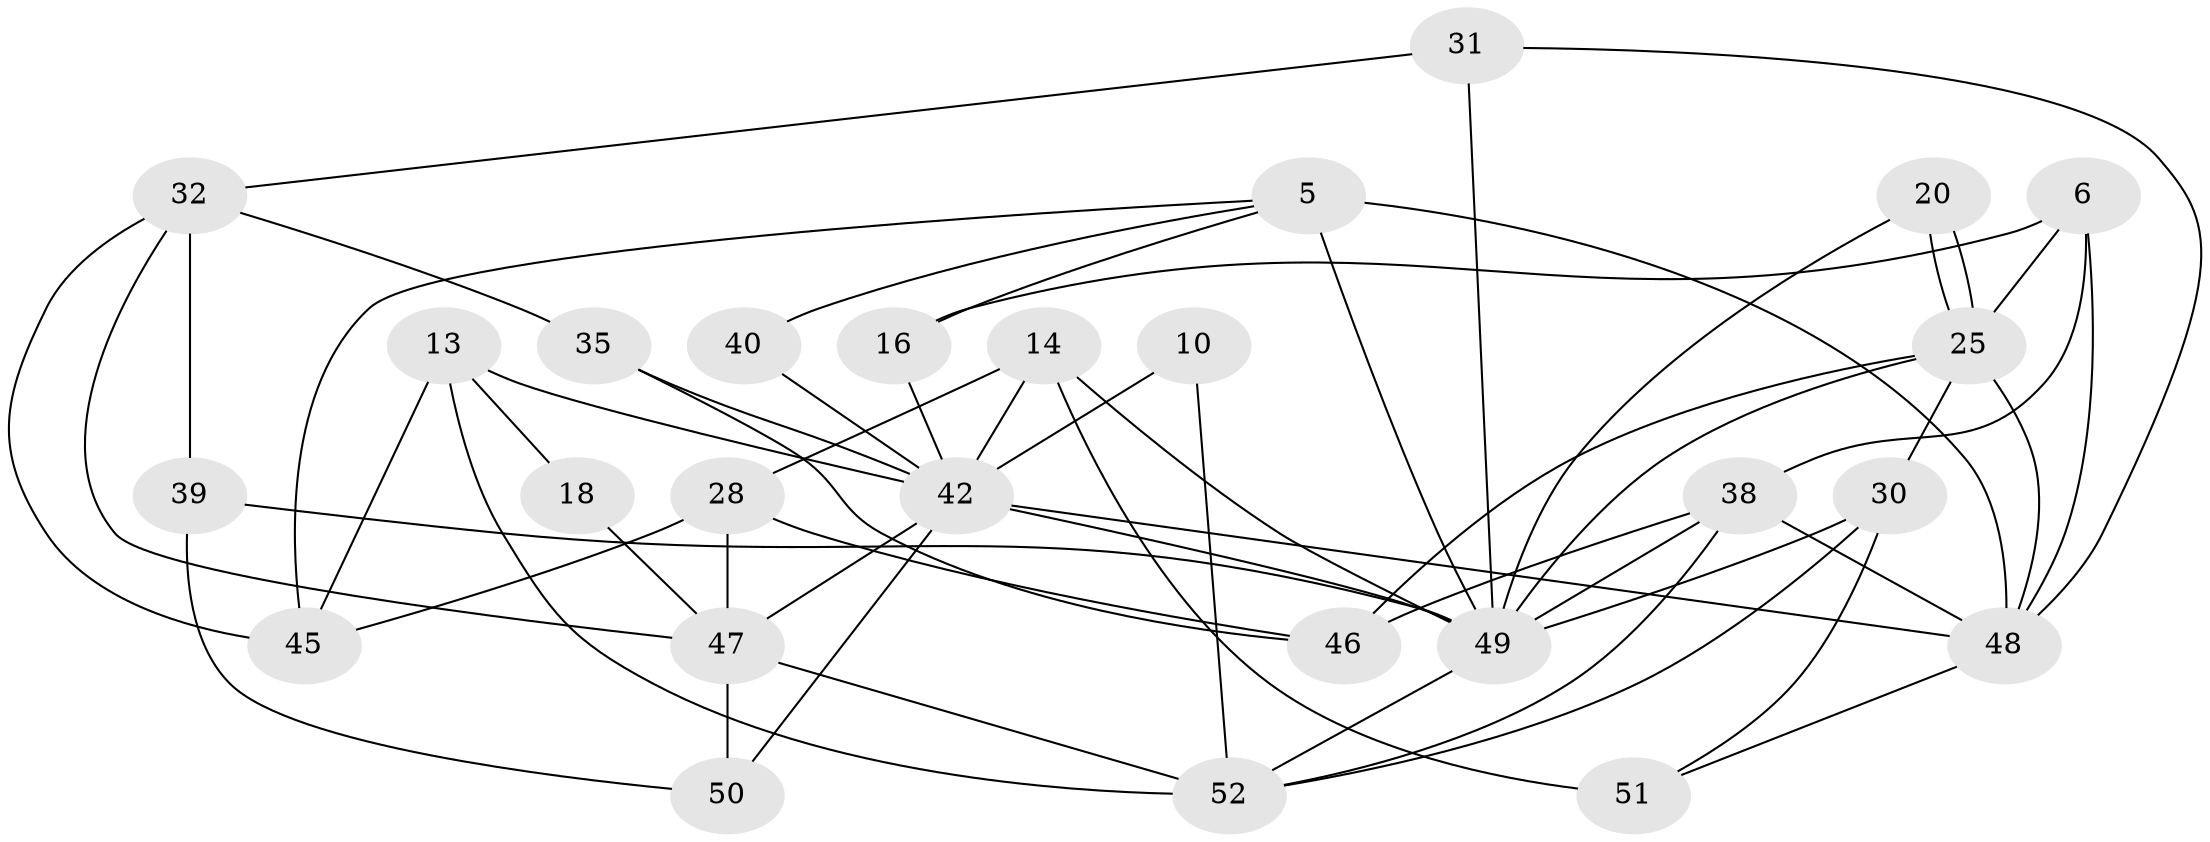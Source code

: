 // original degree distribution, {4: 0.28846153846153844, 3: 0.34615384615384615, 2: 0.09615384615384616, 10: 0.019230769230769232, 5: 0.15384615384615385, 6: 0.038461538461538464, 7: 0.038461538461538464, 8: 0.019230769230769232}
// Generated by graph-tools (version 1.1) at 2025/51/03/09/25 04:51:52]
// undirected, 26 vertices, 58 edges
graph export_dot {
graph [start="1"]
  node [color=gray90,style=filled];
  5;
  6;
  10;
  13 [super="+2"];
  14;
  16;
  18;
  20;
  25 [super="+1"];
  28 [super="+12"];
  30;
  31 [super="+3"];
  32;
  35;
  38 [super="+11+36"];
  39;
  40;
  42 [super="+41"];
  45 [super="+24"];
  46 [super="+29"];
  47 [super="+7"];
  48 [super="+17+27"];
  49 [super="+44+33"];
  50 [super="+9"];
  51 [super="+23"];
  52 [super="+43"];
  5 -- 48 [weight=3];
  5 -- 16;
  5 -- 40;
  5 -- 45 [weight=2];
  5 -- 49 [weight=2];
  6 -- 25;
  6 -- 16;
  6 -- 38 [weight=2];
  6 -- 48;
  10 -- 52;
  10 -- 42;
  13 -- 18;
  13 -- 52 [weight=2];
  13 -- 45;
  13 -- 42;
  14 -- 49;
  14 -- 28 [weight=2];
  14 -- 42 [weight=2];
  14 -- 51 [weight=2];
  16 -- 42;
  18 -- 47;
  20 -- 25 [weight=2];
  20 -- 25;
  20 -- 49;
  25 -- 48;
  25 -- 30;
  25 -- 46;
  25 -- 49 [weight=2];
  28 -- 46;
  28 -- 45;
  28 -- 47 [weight=2];
  30 -- 52;
  30 -- 51;
  30 -- 49;
  31 -- 32;
  31 -- 48;
  31 -- 49;
  32 -- 47;
  32 -- 35;
  32 -- 39;
  32 -- 45;
  35 -- 46;
  35 -- 42;
  38 -- 48;
  38 -- 46 [weight=2];
  38 -- 52;
  38 -- 49 [weight=2];
  39 -- 50;
  39 -- 49;
  40 -- 42;
  42 -- 47;
  42 -- 48 [weight=2];
  42 -- 49 [weight=2];
  42 -- 50;
  47 -- 50 [weight=2];
  47 -- 52 [weight=2];
  48 -- 51;
  49 -- 52 [weight=2];
}

